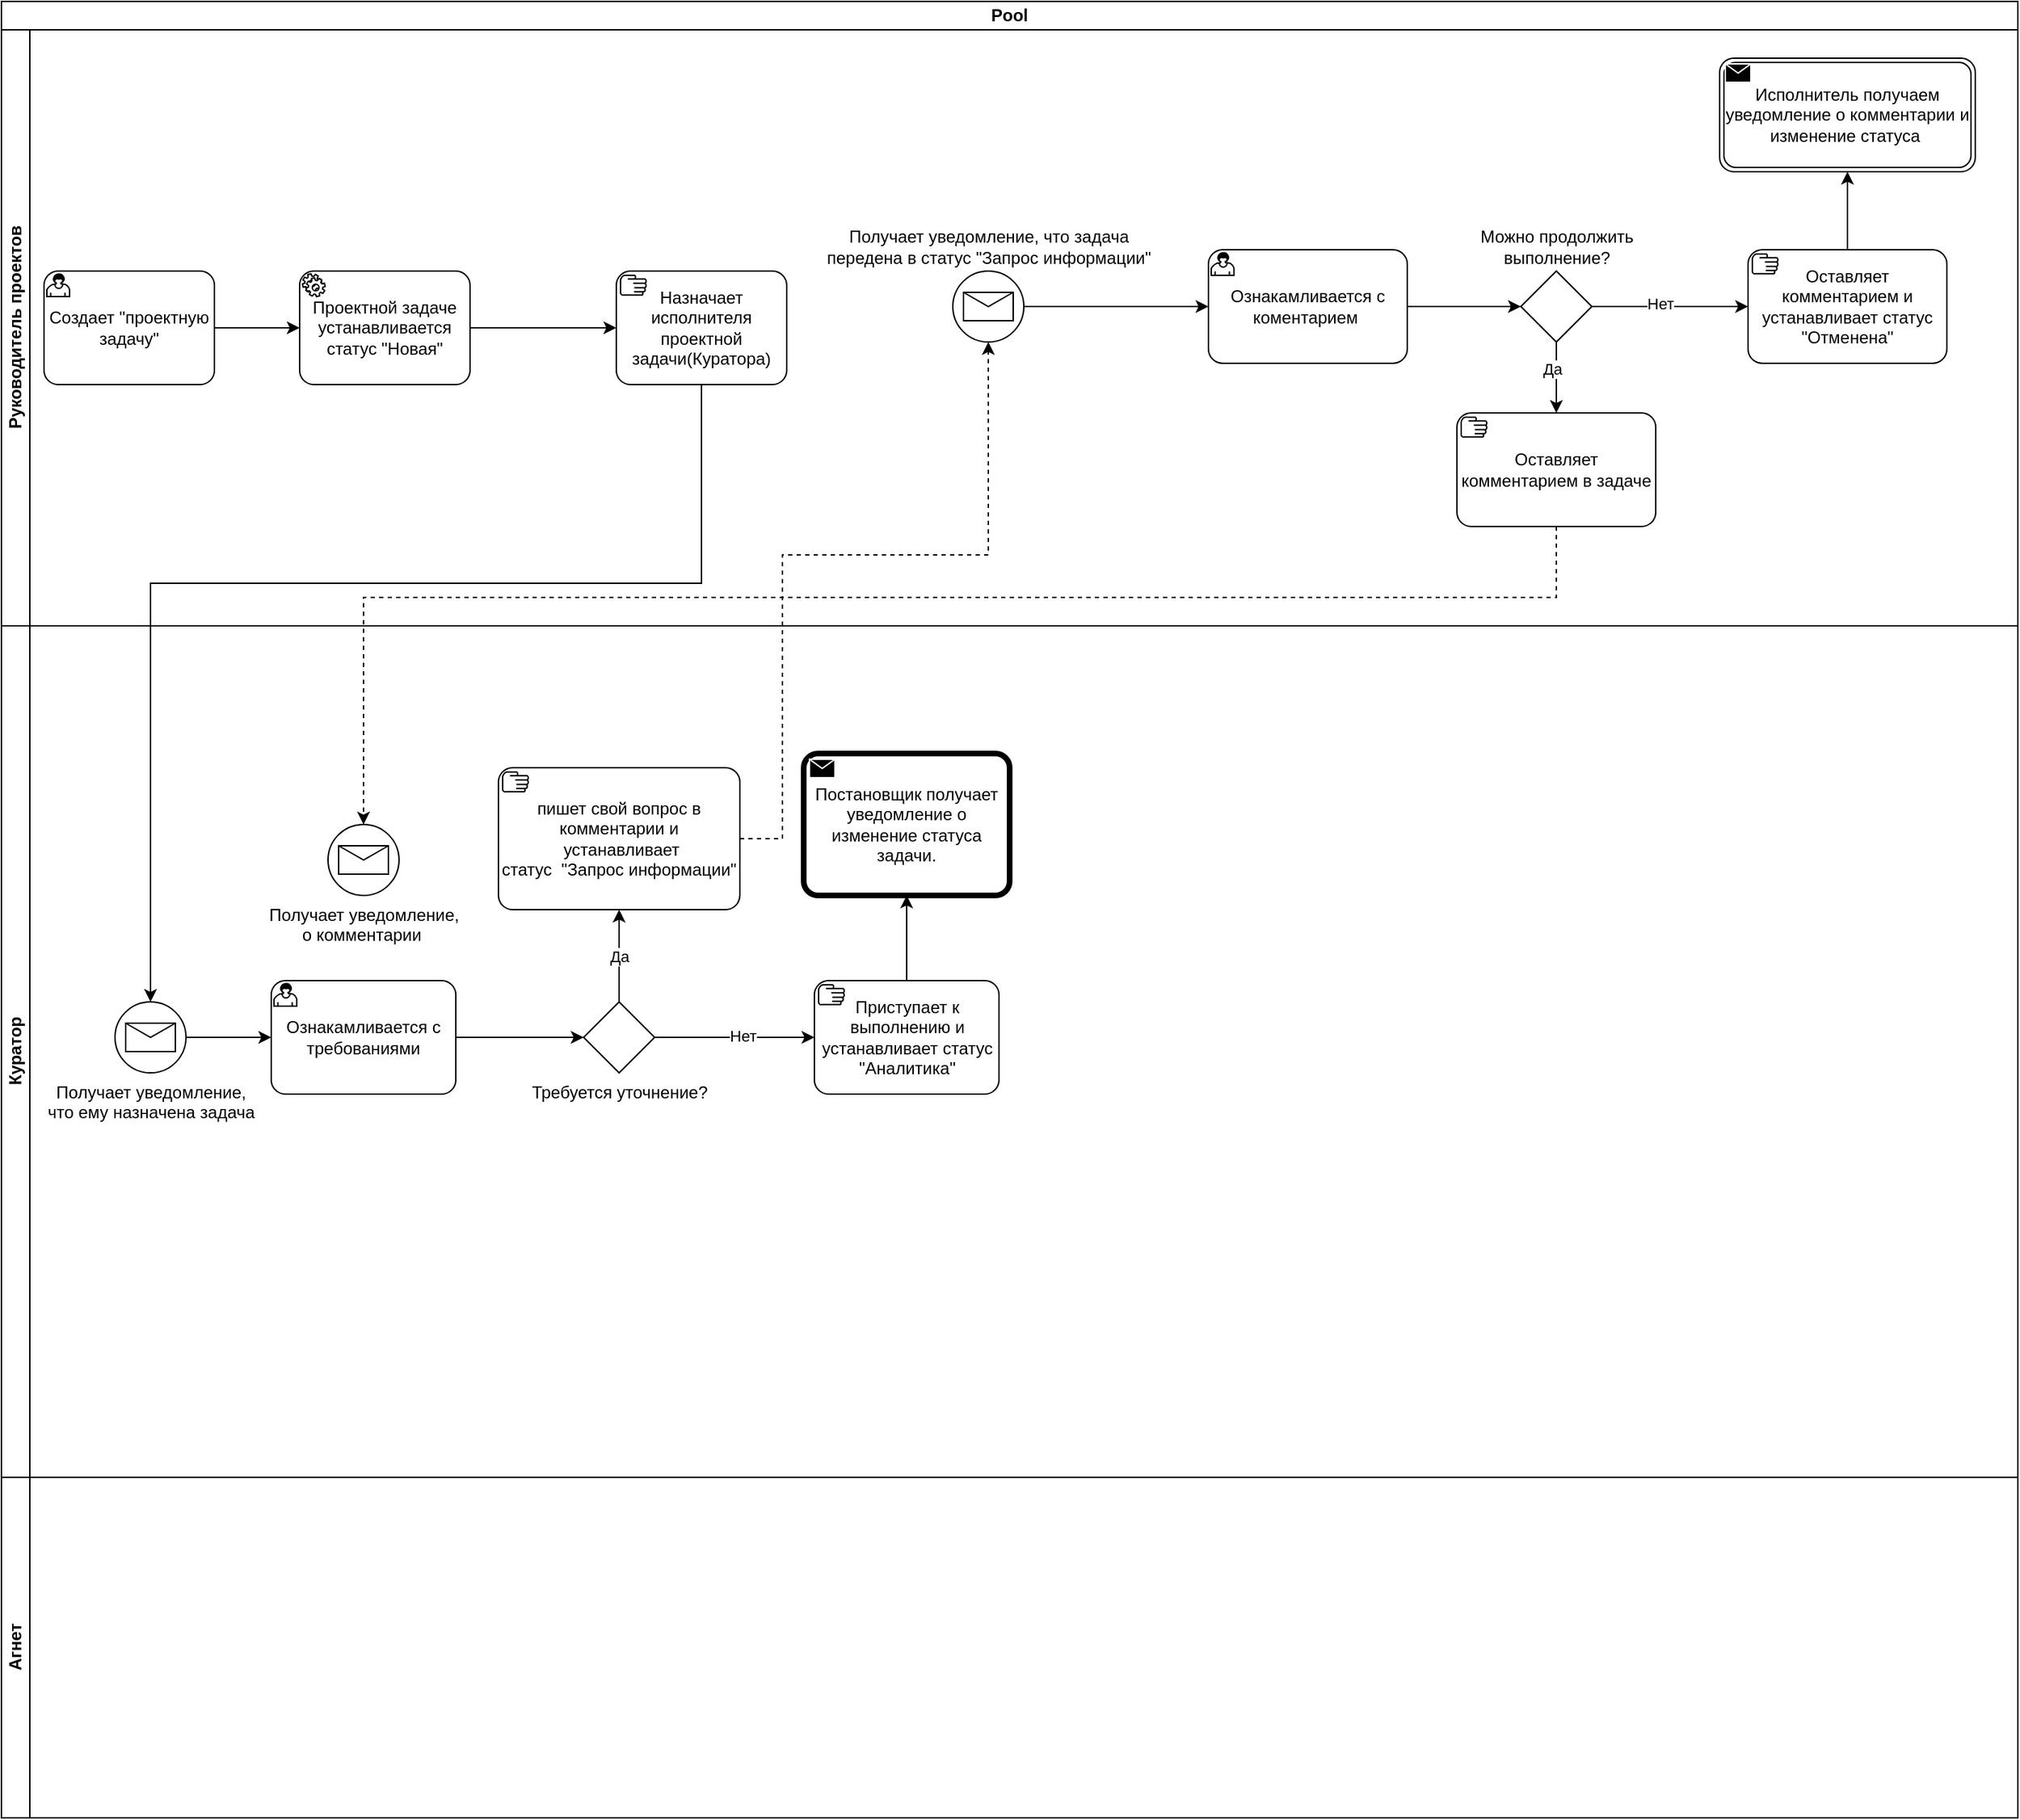 <mxfile version="22.1.11" type="github">
  <diagram name="Страница — 1" id="Ht7iqdWoheNBvx0QvMiG">
    <mxGraphModel dx="1234" dy="1139" grid="1" gridSize="10" guides="1" tooltips="1" connect="1" arrows="1" fold="1" page="1" pageScale="1" pageWidth="827" pageHeight="1169" math="0" shadow="0">
      <root>
        <mxCell id="0" />
        <mxCell id="1" parent="0" />
        <mxCell id="ueoMJOof5Bcx-Jk8zz3H-16" value="Pool" style="swimlane;html=1;childLayout=stackLayout;resizeParent=1;resizeParentMax=0;horizontal=1;startSize=20;horizontalStack=0;whiteSpace=wrap;" vertex="1" parent="1">
          <mxGeometry x="40" y="310" width="1420" height="1280" as="geometry" />
        </mxCell>
        <mxCell id="ueoMJOof5Bcx-Jk8zz3H-17" value="Руководитель проектов" style="swimlane;html=1;startSize=20;horizontal=0;" vertex="1" parent="ueoMJOof5Bcx-Jk8zz3H-16">
          <mxGeometry y="20" width="1420" height="420" as="geometry" />
        </mxCell>
        <mxCell id="ueoMJOof5Bcx-Jk8zz3H-21" value="Создает &quot;проектную задачу&quot;" style="points=[[0.25,0,0],[0.5,0,0],[0.75,0,0],[1,0.25,0],[1,0.5,0],[1,0.75,0],[0.75,1,0],[0.5,1,0],[0.25,1,0],[0,0.75,0],[0,0.5,0],[0,0.25,0]];shape=mxgraph.bpmn.task;whiteSpace=wrap;rectStyle=rounded;size=10;html=1;container=1;expand=0;collapsible=0;taskMarker=user;bpmnShapeType=task;" vertex="1" parent="ueoMJOof5Bcx-Jk8zz3H-17">
          <mxGeometry x="30" y="170" width="120" height="80" as="geometry" />
        </mxCell>
        <mxCell id="ueoMJOof5Bcx-Jk8zz3H-23" value="Проектной задаче устанавливается статус &quot;Новая&quot;" style="points=[[0.25,0,0],[0.5,0,0],[0.75,0,0],[1,0.25,0],[1,0.5,0],[1,0.75,0],[0.75,1,0],[0.5,1,0],[0.25,1,0],[0,0.75,0],[0,0.5,0],[0,0.25,0]];shape=mxgraph.bpmn.task;whiteSpace=wrap;rectStyle=rounded;size=10;html=1;container=1;expand=0;collapsible=0;taskMarker=service;" vertex="1" parent="ueoMJOof5Bcx-Jk8zz3H-17">
          <mxGeometry x="210" y="170" width="120" height="80" as="geometry" />
        </mxCell>
        <mxCell id="ueoMJOof5Bcx-Jk8zz3H-20" value="" style="edgeStyle=orthogonalEdgeStyle;rounded=0;orthogonalLoop=1;jettySize=auto;html=1;" edge="1" parent="ueoMJOof5Bcx-Jk8zz3H-17" source="ueoMJOof5Bcx-Jk8zz3H-21" target="ueoMJOof5Bcx-Jk8zz3H-23">
          <mxGeometry relative="1" as="geometry" />
        </mxCell>
        <mxCell id="ueoMJOof5Bcx-Jk8zz3H-24" value="Назначает исполнителя проектной задачи(Куратора)" style="points=[[0.25,0,0],[0.5,0,0],[0.75,0,0],[1,0.25,0],[1,0.5,0],[1,0.75,0],[0.75,1,0],[0.5,1,0],[0.25,1,0],[0,0.75,0],[0,0.5,0],[0,0.25,0]];shape=mxgraph.bpmn.task;whiteSpace=wrap;rectStyle=rounded;size=10;html=1;container=1;expand=0;collapsible=0;taskMarker=manual;" vertex="1" parent="ueoMJOof5Bcx-Jk8zz3H-17">
          <mxGeometry x="433" y="170" width="120" height="80" as="geometry" />
        </mxCell>
        <mxCell id="ueoMJOof5Bcx-Jk8zz3H-22" value="" style="edgeStyle=orthogonalEdgeStyle;rounded=0;orthogonalLoop=1;jettySize=auto;html=1;" edge="1" parent="ueoMJOof5Bcx-Jk8zz3H-17" source="ueoMJOof5Bcx-Jk8zz3H-23" target="ueoMJOof5Bcx-Jk8zz3H-24">
          <mxGeometry relative="1" as="geometry" />
        </mxCell>
        <mxCell id="ueoMJOof5Bcx-Jk8zz3H-54" value="Получает уведомление, что задача &lt;br&gt;передена в статус &quot;Запрос информации&quot;" style="points=[[0.145,0.145,0],[0.5,0,0],[0.855,0.145,0],[1,0.5,0],[0.855,0.855,0],[0.5,1,0],[0.145,0.855,0],[0,0.5,0]];shape=mxgraph.bpmn.event;html=1;verticalLabelPosition=top;labelBackgroundColor=#ffffff;verticalAlign=bottom;align=center;perimeter=ellipsePerimeter;outlineConnect=0;aspect=fixed;outline=standard;symbol=message;labelPosition=center;" vertex="1" parent="ueoMJOof5Bcx-Jk8zz3H-17">
          <mxGeometry x="670" y="170" width="50" height="50" as="geometry" />
        </mxCell>
        <mxCell id="ueoMJOof5Bcx-Jk8zz3H-60" style="edgeStyle=orthogonalEdgeStyle;rounded=0;orthogonalLoop=1;jettySize=auto;html=1;" edge="1" parent="ueoMJOof5Bcx-Jk8zz3H-17" source="ueoMJOof5Bcx-Jk8zz3H-57" target="ueoMJOof5Bcx-Jk8zz3H-59">
          <mxGeometry relative="1" as="geometry" />
        </mxCell>
        <mxCell id="ueoMJOof5Bcx-Jk8zz3H-57" value="Ознакамливается с коментарием&amp;nbsp;" style="points=[[0.25,0,0],[0.5,0,0],[0.75,0,0],[1,0.25,0],[1,0.5,0],[1,0.75,0],[0.75,1,0],[0.5,1,0],[0.25,1,0],[0,0.75,0],[0,0.5,0],[0,0.25,0]];shape=mxgraph.bpmn.task;whiteSpace=wrap;rectStyle=rounded;size=10;html=1;container=1;expand=0;collapsible=0;taskMarker=user;" vertex="1" parent="ueoMJOof5Bcx-Jk8zz3H-17">
          <mxGeometry x="850" y="155" width="140" height="80" as="geometry" />
        </mxCell>
        <mxCell id="ueoMJOof5Bcx-Jk8zz3H-58" style="edgeStyle=orthogonalEdgeStyle;rounded=0;orthogonalLoop=1;jettySize=auto;html=1;entryX=0;entryY=0.5;entryDx=0;entryDy=0;entryPerimeter=0;" edge="1" parent="ueoMJOof5Bcx-Jk8zz3H-17" source="ueoMJOof5Bcx-Jk8zz3H-54" target="ueoMJOof5Bcx-Jk8zz3H-57">
          <mxGeometry relative="1" as="geometry" />
        </mxCell>
        <mxCell id="ueoMJOof5Bcx-Jk8zz3H-59" value="Можно продолжить&lt;br&gt;выполнение?" style="points=[[0.25,0.25,0],[0.5,0,0],[0.75,0.25,0],[1,0.5,0],[0.75,0.75,0],[0.5,1,0],[0.25,0.75,0],[0,0.5,0]];shape=mxgraph.bpmn.gateway2;html=1;verticalLabelPosition=top;labelBackgroundColor=#ffffff;verticalAlign=bottom;align=center;perimeter=rhombusPerimeter;outlineConnect=0;outline=none;symbol=none;labelPosition=center;" vertex="1" parent="ueoMJOof5Bcx-Jk8zz3H-17">
          <mxGeometry x="1070" y="170" width="50" height="50" as="geometry" />
        </mxCell>
        <mxCell id="ueoMJOof5Bcx-Jk8zz3H-65" value="" style="edgeStyle=orthogonalEdgeStyle;rounded=0;orthogonalLoop=1;jettySize=auto;html=1;" edge="1" parent="ueoMJOof5Bcx-Jk8zz3H-17" source="ueoMJOof5Bcx-Jk8zz3H-61" target="ueoMJOof5Bcx-Jk8zz3H-64">
          <mxGeometry relative="1" as="geometry" />
        </mxCell>
        <mxCell id="ueoMJOof5Bcx-Jk8zz3H-61" value="Оставляет комментарием и устанавливает статус &quot;Отменена&quot;" style="points=[[0.25,0,0],[0.5,0,0],[0.75,0,0],[1,0.25,0],[1,0.5,0],[1,0.75,0],[0.75,1,0],[0.5,1,0],[0.25,1,0],[0,0.75,0],[0,0.5,0],[0,0.25,0]];shape=mxgraph.bpmn.task;whiteSpace=wrap;rectStyle=rounded;size=10;html=1;container=1;expand=0;collapsible=0;taskMarker=manual;" vertex="1" parent="ueoMJOof5Bcx-Jk8zz3H-17">
          <mxGeometry x="1230" y="155" width="140" height="80" as="geometry" />
        </mxCell>
        <mxCell id="ueoMJOof5Bcx-Jk8zz3H-62" style="edgeStyle=orthogonalEdgeStyle;rounded=0;orthogonalLoop=1;jettySize=auto;html=1;entryX=0;entryY=0.5;entryDx=0;entryDy=0;entryPerimeter=0;" edge="1" parent="ueoMJOof5Bcx-Jk8zz3H-17" source="ueoMJOof5Bcx-Jk8zz3H-59" target="ueoMJOof5Bcx-Jk8zz3H-61">
          <mxGeometry relative="1" as="geometry" />
        </mxCell>
        <mxCell id="ueoMJOof5Bcx-Jk8zz3H-63" value="Нет" style="edgeLabel;html=1;align=center;verticalAlign=middle;resizable=0;points=[];" vertex="1" connectable="0" parent="ueoMJOof5Bcx-Jk8zz3H-62">
          <mxGeometry x="-0.133" y="2" relative="1" as="geometry">
            <mxPoint as="offset" />
          </mxGeometry>
        </mxCell>
        <mxCell id="ueoMJOof5Bcx-Jk8zz3H-64" value="Исполнитель получаем уведомление о комментарии и изменение статуса&amp;nbsp;" style="points=[[0.25,0,0],[0.5,0,0],[0.75,0,0],[1,0.25,0],[1,0.5,0],[1,0.75,0],[0.75,1,0],[0.5,1,0],[0.25,1,0],[0,0.75,0],[0,0.5,0],[0,0.25,0]];shape=mxgraph.bpmn.task;whiteSpace=wrap;rectStyle=rounded;size=10;html=1;container=1;expand=0;collapsible=0;taskMarker=send;bpmnShapeType=transaction;" vertex="1" parent="ueoMJOof5Bcx-Jk8zz3H-17">
          <mxGeometry x="1210" y="20" width="180" height="80" as="geometry" />
        </mxCell>
        <mxCell id="ueoMJOof5Bcx-Jk8zz3H-66" value="Оставляет комментарием в задаче" style="points=[[0.25,0,0],[0.5,0,0],[0.75,0,0],[1,0.25,0],[1,0.5,0],[1,0.75,0],[0.75,1,0],[0.5,1,0],[0.25,1,0],[0,0.75,0],[0,0.5,0],[0,0.25,0]];shape=mxgraph.bpmn.task;whiteSpace=wrap;rectStyle=rounded;size=10;html=1;container=1;expand=0;collapsible=0;taskMarker=manual;" vertex="1" parent="ueoMJOof5Bcx-Jk8zz3H-17">
          <mxGeometry x="1025" y="270" width="140" height="80" as="geometry" />
        </mxCell>
        <mxCell id="ueoMJOof5Bcx-Jk8zz3H-67" style="edgeStyle=orthogonalEdgeStyle;rounded=0;orthogonalLoop=1;jettySize=auto;html=1;entryX=0.5;entryY=0;entryDx=0;entryDy=0;entryPerimeter=0;" edge="1" parent="ueoMJOof5Bcx-Jk8zz3H-17" source="ueoMJOof5Bcx-Jk8zz3H-59" target="ueoMJOof5Bcx-Jk8zz3H-66">
          <mxGeometry relative="1" as="geometry" />
        </mxCell>
        <mxCell id="ueoMJOof5Bcx-Jk8zz3H-73" value="Да" style="edgeLabel;html=1;align=center;verticalAlign=middle;resizable=0;points=[];" vertex="1" connectable="0" parent="ueoMJOof5Bcx-Jk8zz3H-67">
          <mxGeometry x="-0.24" y="-3" relative="1" as="geometry">
            <mxPoint as="offset" />
          </mxGeometry>
        </mxCell>
        <mxCell id="ueoMJOof5Bcx-Jk8zz3H-18" value="Куратор" style="swimlane;html=1;startSize=20;horizontal=0;" vertex="1" parent="ueoMJOof5Bcx-Jk8zz3H-16">
          <mxGeometry y="440" width="1420" height="600" as="geometry" />
        </mxCell>
        <mxCell id="ueoMJOof5Bcx-Jk8zz3H-29" value="Ознакамливается с требованиями" style="points=[[0.25,0,0],[0.5,0,0],[0.75,0,0],[1,0.25,0],[1,0.5,0],[1,0.75,0],[0.75,1,0],[0.5,1,0],[0.25,1,0],[0,0.75,0],[0,0.5,0],[0,0.25,0]];shape=mxgraph.bpmn.task;whiteSpace=wrap;rectStyle=rounded;size=10;html=1;container=1;expand=0;collapsible=0;taskMarker=user;" vertex="1" parent="ueoMJOof5Bcx-Jk8zz3H-18">
          <mxGeometry x="190" y="250" width="130" height="80" as="geometry" />
        </mxCell>
        <mxCell id="ueoMJOof5Bcx-Jk8zz3H-34" value="Постановщик получает уведомление о изменение статуса задачи." style="points=[[0.25,0,0],[0.5,0,0],[0.75,0,0],[1,0.25,0],[1,0.5,0],[1,0.75,0],[0.75,1,0],[0.5,1,0],[0.25,1,0],[0,0.75,0],[0,0.5,0],[0,0.25,0]];shape=mxgraph.bpmn.task;whiteSpace=wrap;rectStyle=rounded;size=10;html=1;container=1;expand=0;collapsible=0;taskMarker=send;bpmnShapeType=call;" vertex="1" parent="ueoMJOof5Bcx-Jk8zz3H-18">
          <mxGeometry x="565" y="90" width="145" height="100" as="geometry" />
        </mxCell>
        <UserObject label="Требуется уточнение?" tooltip="ыфваф" id="ueoMJOof5Bcx-Jk8zz3H-36">
          <mxCell style="points=[[0.25,0.25,0],[0.5,0,0],[0.75,0.25,0],[1,0.5,0],[0.75,0.75,0],[0.5,1,0],[0.25,0.75,0],[0,0.5,0]];shape=mxgraph.bpmn.gateway2;html=1;verticalLabelPosition=bottom;labelBackgroundColor=#ffffff;verticalAlign=top;align=center;perimeter=rhombusPerimeter;outlineConnect=0;outline=none;symbol=none;noLabel=0;direction=east;shadow=0;backgroundOutline=1;metaEdit=0;editable=1;movable=1;resizable=1;rotatable=1;deletable=1;locked=0;connectable=1;overflow=visible;portConstraint=south;portConstraintRotation=0;labelPosition=center;" vertex="1" parent="ueoMJOof5Bcx-Jk8zz3H-18">
            <mxGeometry x="410" y="265" width="50" height="50" as="geometry" />
          </mxCell>
        </UserObject>
        <mxCell id="ueoMJOof5Bcx-Jk8zz3H-39" value="пишет свой вопрос в комментарии и &amp;nbsp;устанавливает&lt;br&gt;статус &amp;nbsp;&quot;Запрос информации&quot;" style="points=[[0.25,0,0],[0.5,0,0],[0.75,0,0],[1,0.25,0],[1,0.5,0],[1,0.75,0],[0.75,1,0],[0.5,1,0],[0.25,1,0],[0,0.75,0],[0,0.5,0],[0,0.25,0]];shape=mxgraph.bpmn.task;whiteSpace=wrap;rectStyle=rounded;size=10;html=1;container=1;expand=0;collapsible=0;taskMarker=manual;" vertex="1" parent="ueoMJOof5Bcx-Jk8zz3H-18">
          <mxGeometry x="350" y="100" width="170" height="100" as="geometry" />
        </mxCell>
        <mxCell id="ueoMJOof5Bcx-Jk8zz3H-42" value="Да" style="edgeStyle=orthogonalEdgeStyle;rounded=0;orthogonalLoop=1;jettySize=auto;html=1;exitX=0.5;exitY=0;exitDx=0;exitDy=0;exitPerimeter=0;entryX=0.5;entryY=1;entryDx=0;entryDy=0;entryPerimeter=0;" edge="1" parent="ueoMJOof5Bcx-Jk8zz3H-18" source="ueoMJOof5Bcx-Jk8zz3H-36" target="ueoMJOof5Bcx-Jk8zz3H-39">
          <mxGeometry relative="1" as="geometry" />
        </mxCell>
        <mxCell id="ueoMJOof5Bcx-Jk8zz3H-44" value="Приступает к выполнению и устанавливает статус &quot;Аналитика&quot;" style="points=[[0.25,0,0],[0.5,0,0],[0.75,0,0],[1,0.25,0],[1,0.5,0],[1,0.75,0],[0.75,1,0],[0.5,1,0],[0.25,1,0],[0,0.75,0],[0,0.5,0],[0,0.25,0]];shape=mxgraph.bpmn.task;whiteSpace=wrap;rectStyle=rounded;size=10;html=1;container=1;expand=0;collapsible=0;taskMarker=manual;" vertex="1" parent="ueoMJOof5Bcx-Jk8zz3H-18">
          <mxGeometry x="572.5" y="250" width="130" height="80" as="geometry" />
        </mxCell>
        <mxCell id="ueoMJOof5Bcx-Jk8zz3H-45" style="edgeStyle=orthogonalEdgeStyle;rounded=0;orthogonalLoop=1;jettySize=auto;html=1;exitX=1;exitY=0.5;exitDx=0;exitDy=0;exitPerimeter=0;entryX=0;entryY=0.5;entryDx=0;entryDy=0;entryPerimeter=0;" edge="1" parent="ueoMJOof5Bcx-Jk8zz3H-18" source="ueoMJOof5Bcx-Jk8zz3H-36" target="ueoMJOof5Bcx-Jk8zz3H-44">
          <mxGeometry relative="1" as="geometry" />
        </mxCell>
        <mxCell id="ueoMJOof5Bcx-Jk8zz3H-46" value="Нет" style="edgeLabel;html=1;align=center;verticalAlign=middle;resizable=0;points=[];" vertex="1" connectable="0" parent="ueoMJOof5Bcx-Jk8zz3H-45">
          <mxGeometry x="0.089" y="1" relative="1" as="geometry">
            <mxPoint as="offset" />
          </mxGeometry>
        </mxCell>
        <mxCell id="ueoMJOof5Bcx-Jk8zz3H-50" style="edgeStyle=orthogonalEdgeStyle;rounded=0;orthogonalLoop=1;jettySize=auto;html=1;" edge="1" parent="ueoMJOof5Bcx-Jk8zz3H-18" source="ueoMJOof5Bcx-Jk8zz3H-47" target="ueoMJOof5Bcx-Jk8zz3H-29">
          <mxGeometry relative="1" as="geometry" />
        </mxCell>
        <mxCell id="ueoMJOof5Bcx-Jk8zz3H-47" value="Получает уведомление, &lt;br&gt;что ему назначена задача" style="points=[[0.145,0.145,0],[0.5,0,0],[0.855,0.145,0],[1,0.5,0],[0.855,0.855,0],[0.5,1,0],[0.145,0.855,0],[0,0.5,0]];shape=mxgraph.bpmn.event;html=1;verticalLabelPosition=bottom;labelBackgroundColor=#ffffff;verticalAlign=top;align=center;perimeter=ellipsePerimeter;outlineConnect=0;aspect=fixed;outline=standard;symbol=message;" vertex="1" parent="ueoMJOof5Bcx-Jk8zz3H-18">
          <mxGeometry x="80" y="265" width="50" height="50" as="geometry" />
        </mxCell>
        <mxCell id="ueoMJOof5Bcx-Jk8zz3H-51" style="edgeStyle=orthogonalEdgeStyle;rounded=0;orthogonalLoop=1;jettySize=auto;html=1;exitX=1;exitY=0.5;exitDx=0;exitDy=0;exitPerimeter=0;entryX=0;entryY=0.5;entryDx=0;entryDy=0;entryPerimeter=0;" edge="1" parent="ueoMJOof5Bcx-Jk8zz3H-18" source="ueoMJOof5Bcx-Jk8zz3H-29" target="ueoMJOof5Bcx-Jk8zz3H-36">
          <mxGeometry relative="1" as="geometry" />
        </mxCell>
        <mxCell id="ueoMJOof5Bcx-Jk8zz3H-52" style="edgeStyle=orthogonalEdgeStyle;rounded=0;orthogonalLoop=1;jettySize=auto;html=1;exitX=0.5;exitY=0;exitDx=0;exitDy=0;exitPerimeter=0;entryX=0.5;entryY=1;entryDx=0;entryDy=0;entryPerimeter=0;" edge="1" parent="ueoMJOof5Bcx-Jk8zz3H-18" source="ueoMJOof5Bcx-Jk8zz3H-44" target="ueoMJOof5Bcx-Jk8zz3H-34">
          <mxGeometry relative="1" as="geometry" />
        </mxCell>
        <mxCell id="ueoMJOof5Bcx-Jk8zz3H-68" value="Получает уведомление, &lt;br&gt;о комментарии&amp;nbsp;" style="points=[[0.145,0.145,0],[0.5,0,0],[0.855,0.145,0],[1,0.5,0],[0.855,0.855,0],[0.5,1,0],[0.145,0.855,0],[0,0.5,0]];shape=mxgraph.bpmn.event;html=1;verticalLabelPosition=bottom;labelBackgroundColor=#ffffff;verticalAlign=top;align=center;perimeter=ellipsePerimeter;outlineConnect=0;aspect=fixed;outline=standard;symbol=message;" vertex="1" parent="ueoMJOof5Bcx-Jk8zz3H-18">
          <mxGeometry x="230" y="140" width="50" height="50" as="geometry" />
        </mxCell>
        <mxCell id="ueoMJOof5Bcx-Jk8zz3H-19" value="Агнет" style="swimlane;html=1;startSize=20;horizontal=0;" vertex="1" parent="ueoMJOof5Bcx-Jk8zz3H-16">
          <mxGeometry y="1040" width="1420" height="240" as="geometry" />
        </mxCell>
        <mxCell id="ueoMJOof5Bcx-Jk8zz3H-49" value="" style="edgeStyle=orthogonalEdgeStyle;rounded=0;orthogonalLoop=1;jettySize=auto;html=1;exitX=0.5;exitY=1;exitDx=0;exitDy=0;exitPerimeter=0;entryX=0.5;entryY=0;entryDx=0;entryDy=0;entryPerimeter=0;" edge="1" parent="ueoMJOof5Bcx-Jk8zz3H-16" source="ueoMJOof5Bcx-Jk8zz3H-24" target="ueoMJOof5Bcx-Jk8zz3H-47">
          <mxGeometry x="0.001" relative="1" as="geometry">
            <Array as="points">
              <mxPoint x="493" y="410" />
              <mxPoint x="105" y="410" />
            </Array>
            <mxPoint as="offset" />
          </mxGeometry>
        </mxCell>
        <mxCell id="ueoMJOof5Bcx-Jk8zz3H-56" style="edgeStyle=orthogonalEdgeStyle;rounded=0;orthogonalLoop=1;jettySize=auto;html=1;dashed=1;" edge="1" parent="ueoMJOof5Bcx-Jk8zz3H-16" source="ueoMJOof5Bcx-Jk8zz3H-39" target="ueoMJOof5Bcx-Jk8zz3H-54">
          <mxGeometry relative="1" as="geometry">
            <Array as="points">
              <mxPoint x="550" y="590" />
              <mxPoint x="550" y="390" />
              <mxPoint x="695" y="390" />
            </Array>
          </mxGeometry>
        </mxCell>
        <mxCell id="ueoMJOof5Bcx-Jk8zz3H-72" style="edgeStyle=orthogonalEdgeStyle;rounded=0;orthogonalLoop=1;jettySize=auto;html=1;dashed=1;entryX=0.5;entryY=0;entryDx=0;entryDy=0;entryPerimeter=0;" edge="1" parent="ueoMJOof5Bcx-Jk8zz3H-16" source="ueoMJOof5Bcx-Jk8zz3H-66" target="ueoMJOof5Bcx-Jk8zz3H-68">
          <mxGeometry relative="1" as="geometry">
            <Array as="points">
              <mxPoint x="1095" y="420" />
              <mxPoint x="255" y="420" />
            </Array>
          </mxGeometry>
        </mxCell>
      </root>
    </mxGraphModel>
  </diagram>
</mxfile>
